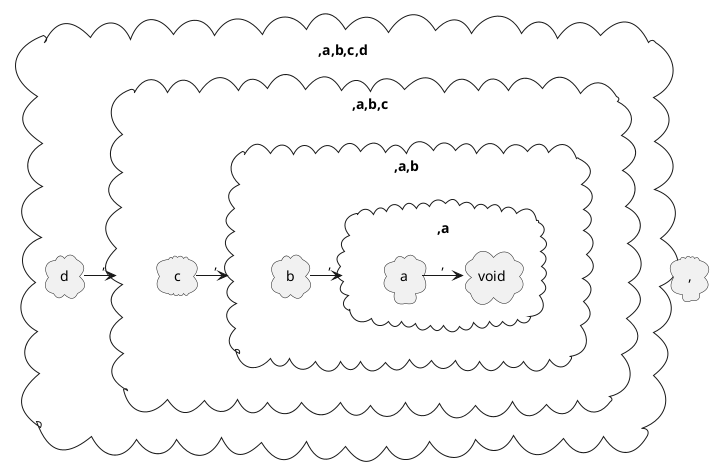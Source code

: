 @startuml


cloud "," {
}

cloud ",a,b,c,d" {
cloud ",a,b,c" {
cloud ",a,b" {
cloud ",a" {
    cloud void {
    }
    cloud "a" {
    }
    void <-l- "a" : ","
}


    cloud "b" {
    }
    ",a" <-l- "b" : ","
}


    cloud "c" {
    }
    ",a,b" <- "c" : ","
}


    cloud "d" {
    }
    ",a,b,c" <- "d" : ","
}

@enduml
